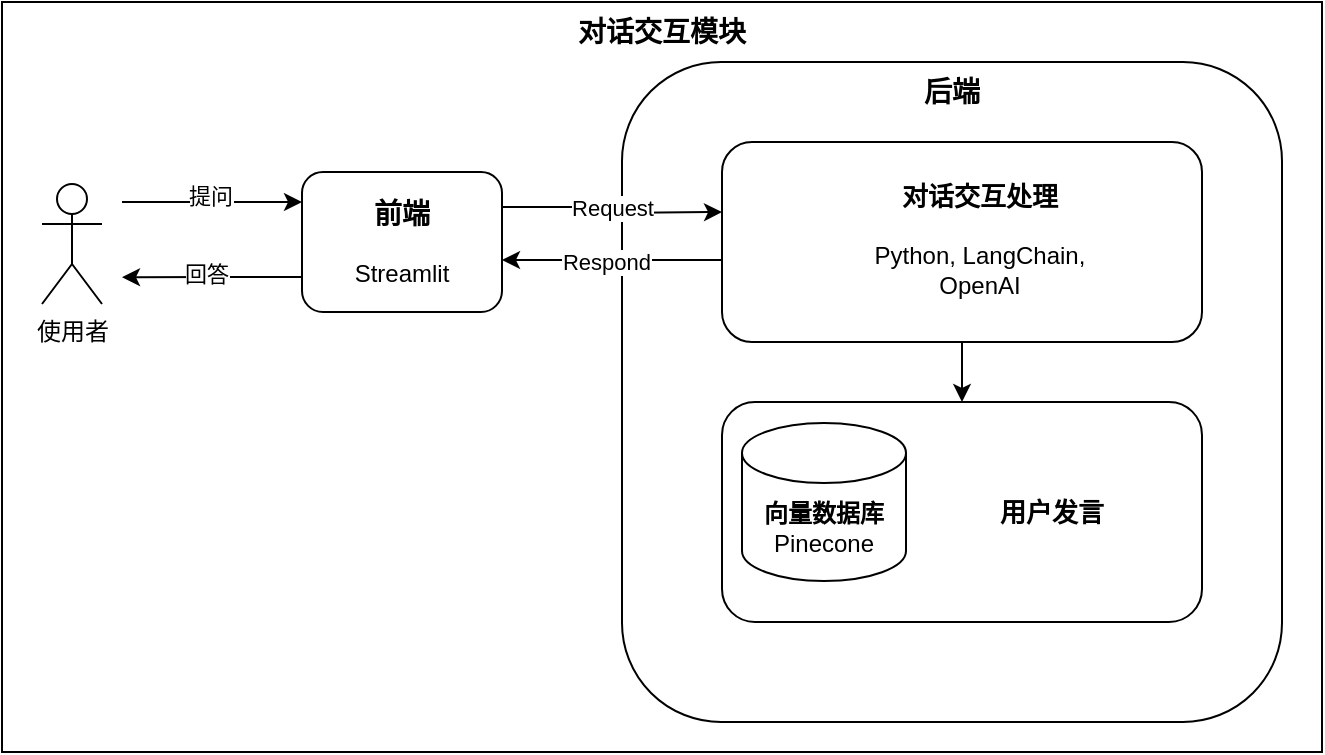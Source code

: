 <mxfile version="24.2.1" type="device">
  <diagram name="第 1 页" id="fCLSSuLvtkAczv2RtAyX">
    <mxGraphModel dx="910" dy="761" grid="1" gridSize="10" guides="1" tooltips="1" connect="1" arrows="1" fold="1" page="1" pageScale="1" pageWidth="827" pageHeight="1169" math="0" shadow="0">
      <root>
        <mxCell id="0" />
        <mxCell id="1" parent="0" />
        <mxCell id="9" value="" style="rounded=0;whiteSpace=wrap;html=1;" parent="1" vertex="1">
          <mxGeometry x="20" y="170" width="660" height="375" as="geometry" />
        </mxCell>
        <mxCell id="T1HbW7kIzKbHg_8XA1An-28" style="edgeStyle=orthogonalEdgeStyle;rounded=0;orthogonalLoop=1;jettySize=auto;html=1;entryX=0;entryY=0.5;entryDx=0;entryDy=0;" parent="1" edge="1">
          <mxGeometry relative="1" as="geometry">
            <mxPoint x="80" y="270" as="sourcePoint" />
            <mxPoint x="170" y="270.0" as="targetPoint" />
          </mxGeometry>
        </mxCell>
        <mxCell id="T1HbW7kIzKbHg_8XA1An-34" value="提问" style="edgeLabel;html=1;align=center;verticalAlign=middle;resizable=0;points=[];" parent="T1HbW7kIzKbHg_8XA1An-28" vertex="1" connectable="0">
          <mxGeometry x="-0.038" y="3" relative="1" as="geometry">
            <mxPoint as="offset" />
          </mxGeometry>
        </mxCell>
        <mxCell id="T1HbW7kIzKbHg_8XA1An-1" value="使用者" style="shape=umlActor;verticalLabelPosition=bottom;verticalAlign=top;html=1;outlineConnect=0;" parent="1" vertex="1">
          <mxGeometry x="40" y="261" width="30" height="60" as="geometry" />
        </mxCell>
        <mxCell id="T1HbW7kIzKbHg_8XA1An-39" style="edgeStyle=orthogonalEdgeStyle;rounded=0;orthogonalLoop=1;jettySize=auto;html=1;exitX=0;exitY=0.75;exitDx=0;exitDy=0;" parent="1" source="T1HbW7kIzKbHg_8XA1An-8" edge="1">
          <mxGeometry relative="1" as="geometry">
            <mxPoint x="80" y="307.625" as="targetPoint" />
          </mxGeometry>
        </mxCell>
        <mxCell id="T1HbW7kIzKbHg_8XA1An-40" value="回答" style="edgeLabel;html=1;align=center;verticalAlign=middle;resizable=0;points=[];" parent="T1HbW7kIzKbHg_8XA1An-39" vertex="1" connectable="0">
          <mxGeometry x="0.076" y="-2" relative="1" as="geometry">
            <mxPoint as="offset" />
          </mxGeometry>
        </mxCell>
        <mxCell id="T1HbW7kIzKbHg_8XA1An-8" value="&lt;b style=&quot;font-size: 14px;&quot;&gt;前端&lt;br&gt;&lt;/b&gt;&lt;br&gt;Streamlit" style="rounded=1;whiteSpace=wrap;html=1;" parent="1" vertex="1">
          <mxGeometry x="170" y="255" width="100" height="70" as="geometry" />
        </mxCell>
        <mxCell id="T1HbW7kIzKbHg_8XA1An-9" value="&lt;br&gt;&lt;div style=&quot;text-align: justify;&quot;&gt;&lt;/div&gt;" style="rounded=1;whiteSpace=wrap;html=1;sketch=0;" parent="1" vertex="1">
          <mxGeometry x="330" y="200" width="330" height="330" as="geometry" />
        </mxCell>
        <mxCell id="T1HbW7kIzKbHg_8XA1An-10" value="&lt;b&gt;&lt;font style=&quot;font-size: 14px;&quot;&gt;后端&lt;/font&gt;&lt;/b&gt;" style="text;html=1;strokeColor=none;fillColor=none;align=center;verticalAlign=middle;whiteSpace=wrap;rounded=0;" parent="1" vertex="1">
          <mxGeometry x="465" y="200" width="60" height="30" as="geometry" />
        </mxCell>
        <mxCell id="3" style="edgeStyle=orthogonalEdgeStyle;rounded=0;orthogonalLoop=1;jettySize=auto;html=1;entryX=0.5;entryY=0;entryDx=0;entryDy=0;" parent="1" source="T1HbW7kIzKbHg_8XA1An-11" target="T1HbW7kIzKbHg_8XA1An-19" edge="1">
          <mxGeometry relative="1" as="geometry" />
        </mxCell>
        <mxCell id="T1HbW7kIzKbHg_8XA1An-11" value="" style="rounded=1;whiteSpace=wrap;html=1;" parent="1" vertex="1">
          <mxGeometry x="380" y="240" width="240" height="100" as="geometry" />
        </mxCell>
        <mxCell id="T1HbW7kIzKbHg_8XA1An-32" style="edgeStyle=orthogonalEdgeStyle;rounded=0;orthogonalLoop=1;jettySize=auto;html=1;" parent="1" edge="1">
          <mxGeometry relative="1" as="geometry">
            <mxPoint x="270" y="299" as="targetPoint" />
            <mxPoint x="380" y="299" as="sourcePoint" />
          </mxGeometry>
        </mxCell>
        <mxCell id="T1HbW7kIzKbHg_8XA1An-33" value="Respond" style="edgeLabel;html=1;align=center;verticalAlign=middle;resizable=0;points=[];" parent="T1HbW7kIzKbHg_8XA1An-32" vertex="1" connectable="0">
          <mxGeometry x="0.063" y="1" relative="1" as="geometry">
            <mxPoint as="offset" />
          </mxGeometry>
        </mxCell>
        <mxCell id="T1HbW7kIzKbHg_8XA1An-13" value="&lt;span style=&quot;font-size: 13px;&quot;&gt;&lt;b&gt;对话交互处理&lt;br&gt;&lt;/b&gt;&lt;/span&gt;&lt;br&gt;Python, LangChain,&lt;br&gt;OpenAI" style="text;html=1;strokeColor=none;fillColor=none;align=center;verticalAlign=middle;whiteSpace=wrap;rounded=0;" parent="1" vertex="1">
          <mxGeometry x="444" y="261" width="130" height="55" as="geometry" />
        </mxCell>
        <mxCell id="T1HbW7kIzKbHg_8XA1An-19" value="" style="rounded=1;whiteSpace=wrap;html=1;" parent="1" vertex="1">
          <mxGeometry x="380" y="370" width="240" height="110" as="geometry" />
        </mxCell>
        <mxCell id="T1HbW7kIzKbHg_8XA1An-20" value="&lt;b&gt;向量数据库&lt;/b&gt;&lt;br&gt;Pinecone" style="shape=cylinder3;whiteSpace=wrap;html=1;boundedLbl=1;backgroundOutline=1;size=15;" parent="1" vertex="1">
          <mxGeometry x="390" y="380.5" width="82" height="79" as="geometry" />
        </mxCell>
        <mxCell id="T1HbW7kIzKbHg_8XA1An-21" value="&lt;b&gt;&lt;font style=&quot;font-size: 13px;&quot;&gt;用户发言&lt;/font&gt;&lt;/b&gt;" style="text;html=1;strokeColor=none;fillColor=none;align=center;verticalAlign=middle;whiteSpace=wrap;rounded=0;" parent="1" vertex="1">
          <mxGeometry x="490" y="410" width="110" height="30" as="geometry" />
        </mxCell>
        <mxCell id="T1HbW7kIzKbHg_8XA1An-29" style="edgeStyle=orthogonalEdgeStyle;rounded=0;orthogonalLoop=1;jettySize=auto;html=1;exitX=1;exitY=0.25;exitDx=0;exitDy=0;" parent="1" source="T1HbW7kIzKbHg_8XA1An-8" edge="1">
          <mxGeometry relative="1" as="geometry">
            <mxPoint x="380" y="275" as="targetPoint" />
          </mxGeometry>
        </mxCell>
        <mxCell id="T1HbW7kIzKbHg_8XA1An-30" value="Request" style="edgeLabel;html=1;align=center;verticalAlign=middle;resizable=0;points=[];" parent="T1HbW7kIzKbHg_8XA1An-29" vertex="1" connectable="0">
          <mxGeometry x="-0.03" relative="1" as="geometry">
            <mxPoint as="offset" />
          </mxGeometry>
        </mxCell>
        <mxCell id="10" value="&lt;b&gt;&lt;font style=&quot;font-size: 14px;&quot;&gt;对话交互模块&lt;/font&gt;&lt;/b&gt;" style="text;html=1;strokeColor=none;fillColor=none;align=center;verticalAlign=middle;whiteSpace=wrap;rounded=0;" parent="1" vertex="1">
          <mxGeometry x="300" y="170" width="100" height="30" as="geometry" />
        </mxCell>
      </root>
    </mxGraphModel>
  </diagram>
</mxfile>
